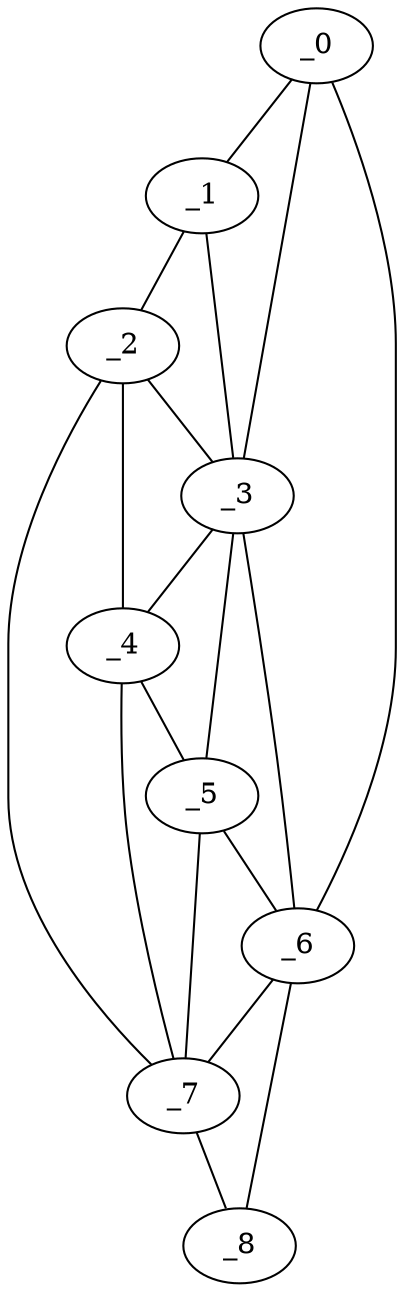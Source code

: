 graph "obj21__345.gxl" {
	_0	 [x=5,
		y=69];
	_1	 [x=10,
		y=62];
	_0 -- _1	 [valence=1];
	_3	 [x=68,
		y=67];
	_0 -- _3	 [valence=2];
	_6	 [x=81,
		y=68];
	_0 -- _6	 [valence=1];
	_2	 [x=67,
		y=51];
	_1 -- _2	 [valence=1];
	_1 -- _3	 [valence=2];
	_2 -- _3	 [valence=1];
	_4	 [x=72,
		y=52];
	_2 -- _4	 [valence=1];
	_7	 [x=126,
		y=52];
	_2 -- _7	 [valence=1];
	_3 -- _4	 [valence=2];
	_5	 [x=77,
		y=54];
	_3 -- _5	 [valence=2];
	_3 -- _6	 [valence=1];
	_4 -- _5	 [valence=1];
	_4 -- _7	 [valence=2];
	_5 -- _6	 [valence=2];
	_5 -- _7	 [valence=1];
	_6 -- _7	 [valence=1];
	_8	 [x=126,
		y=64];
	_6 -- _8	 [valence=1];
	_7 -- _8	 [valence=1];
}

